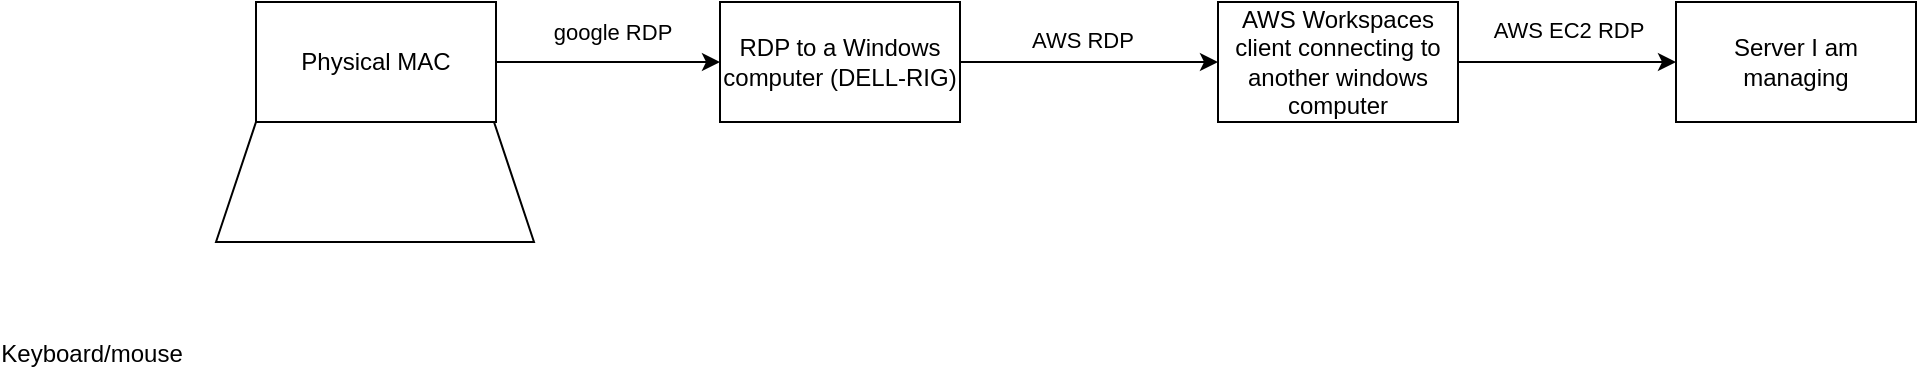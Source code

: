 <mxfile version="13.6.0" type="device" pages="3"><diagram id="1KUUbgheKDFqdA5wSWrC" name="Page-1"><mxGraphModel dx="1426" dy="445" grid="0" gridSize="10" guides="1" tooltips="1" connect="1" arrows="1" fold="1" page="0" pageScale="1" pageWidth="850" pageHeight="1100" math="0" shadow="0"><root><mxCell id="0"/><mxCell id="1" parent="0"/><mxCell id="gsg9Uf2MfDhc--hPrUFu-4" value="google RDP" style="edgeStyle=orthogonalEdgeStyle;rounded=0;orthogonalLoop=1;jettySize=auto;html=1;" edge="1" parent="1" source="gsg9Uf2MfDhc--hPrUFu-1" target="gsg9Uf2MfDhc--hPrUFu-3"><mxGeometry x="0.036" y="15" relative="1" as="geometry"><mxPoint as="offset"/></mxGeometry></mxCell><mxCell id="gsg9Uf2MfDhc--hPrUFu-1" value="Physical MAC" style="rounded=0;whiteSpace=wrap;html=1;" vertex="1" parent="1"><mxGeometry x="66" y="149" width="120" height="60" as="geometry"/></mxCell><mxCell id="gsg9Uf2MfDhc--hPrUFu-7" value="" style="edgeStyle=orthogonalEdgeStyle;rounded=0;orthogonalLoop=1;jettySize=auto;html=1;" edge="1" parent="1" source="gsg9Uf2MfDhc--hPrUFu-3" target="gsg9Uf2MfDhc--hPrUFu-6"><mxGeometry relative="1" as="geometry"/></mxCell><mxCell id="gsg9Uf2MfDhc--hPrUFu-11" value="AWS RDP" style="edgeLabel;html=1;align=center;verticalAlign=middle;resizable=0;points=[];" vertex="1" connectable="0" parent="gsg9Uf2MfDhc--hPrUFu-7"><mxGeometry x="-0.013" y="-2" relative="1" as="geometry"><mxPoint x="-3" y="-13" as="offset"/></mxGeometry></mxCell><mxCell id="gsg9Uf2MfDhc--hPrUFu-3" value="RDP to a Windows computer (DELL-RIG)" style="rounded=0;whiteSpace=wrap;html=1;" vertex="1" parent="1"><mxGeometry x="298" y="149" width="120" height="60" as="geometry"/></mxCell><mxCell id="gsg9Uf2MfDhc--hPrUFu-9" value="" style="edgeStyle=orthogonalEdgeStyle;rounded=0;orthogonalLoop=1;jettySize=auto;html=1;" edge="1" parent="1" source="gsg9Uf2MfDhc--hPrUFu-6" target="gsg9Uf2MfDhc--hPrUFu-8"><mxGeometry relative="1" as="geometry"/></mxCell><mxCell id="gsg9Uf2MfDhc--hPrUFu-12" value="AWS EC2 RDP" style="edgeLabel;html=1;align=center;verticalAlign=middle;resizable=0;points=[];" vertex="1" connectable="0" parent="gsg9Uf2MfDhc--hPrUFu-9"><mxGeometry x="-0.052" relative="1" as="geometry"><mxPoint x="3" y="-16" as="offset"/></mxGeometry></mxCell><mxCell id="gsg9Uf2MfDhc--hPrUFu-6" value="AWS Workspaces client connecting to another windows computer" style="rounded=0;whiteSpace=wrap;html=1;" vertex="1" parent="1"><mxGeometry x="547" y="149" width="120" height="60" as="geometry"/></mxCell><mxCell id="gsg9Uf2MfDhc--hPrUFu-8" value="Server I am managing" style="rounded=0;whiteSpace=wrap;html=1;" vertex="1" parent="1"><mxGeometry x="776" y="149" width="120" height="60" as="geometry"/></mxCell><mxCell id="gsg9Uf2MfDhc--hPrUFu-10" value="Keyboard/mouse" style="text;html=1;strokeColor=none;fillColor=none;align=center;verticalAlign=middle;whiteSpace=wrap;rounded=0;" vertex="1" parent="1"><mxGeometry x="-36" y="315" width="40" height="20" as="geometry"/></mxCell><mxCell id="gsg9Uf2MfDhc--hPrUFu-13" value="" style="shape=trapezoid;perimeter=trapezoidPerimeter;whiteSpace=wrap;html=1;fixedSize=1;" vertex="1" parent="1"><mxGeometry x="46" y="209" width="159" height="60" as="geometry"/></mxCell></root></mxGraphModel></diagram><diagram id="yxXWnPlxe9B7zv92_R-F" name="Windows overview"><mxGraphModel dx="2026" dy="445" grid="1" gridSize="10" guides="1" tooltips="1" connect="1" arrows="1" fold="1" page="1" pageScale="1" pageWidth="850" pageHeight="1100" math="0" shadow="0"><root><mxCell id="ZNMCCi5YTtqY4E7mTYu--0"/><mxCell id="ZNMCCi5YTtqY4E7mTYu--1" parent="ZNMCCi5YTtqY4E7mTYu--0"/><mxCell id="ZNMCCi5YTtqY4E7mTYu--8" style="edgeStyle=orthogonalEdgeStyle;rounded=0;orthogonalLoop=1;jettySize=auto;html=1;entryX=0;entryY=0.5;entryDx=0;entryDy=0;" edge="1" parent="ZNMCCi5YTtqY4E7mTYu--1" source="ZNMCCi5YTtqY4E7mTYu--2" target="ZNMCCi5YTtqY4E7mTYu--4"><mxGeometry relative="1" as="geometry"/></mxCell><mxCell id="ZNMCCi5YTtqY4E7mTYu--2" value="My computer" style="rounded=0;whiteSpace=wrap;html=1;fillColor=#ffe6cc;strokeColor=#d79b00;" vertex="1" parent="ZNMCCi5YTtqY4E7mTYu--1"><mxGeometry x="150" y="140" width="120" height="60" as="geometry"/></mxCell><mxCell id="ZNMCCi5YTtqY4E7mTYu--7" style="edgeStyle=orthogonalEdgeStyle;rounded=0;orthogonalLoop=1;jettySize=auto;html=1;entryX=1;entryY=0.5;entryDx=0;entryDy=0;" edge="1" parent="ZNMCCi5YTtqY4E7mTYu--1" source="ZNMCCi5YTtqY4E7mTYu--3" target="ZNMCCi5YTtqY4E7mTYu--5"><mxGeometry relative="1" as="geometry"/></mxCell><mxCell id="ZNMCCi5YTtqY4E7mTYu--3" value="Vikul's PC" style="rounded=0;whiteSpace=wrap;html=1;fillColor=#d5e8d4;strokeColor=#82b366;" vertex="1" parent="ZNMCCi5YTtqY4E7mTYu--1"><mxGeometry x="640" y="140" width="120" height="60" as="geometry"/></mxCell><mxCell id="ZNMCCi5YTtqY4E7mTYu--6" style="edgeStyle=orthogonalEdgeStyle;rounded=0;orthogonalLoop=1;jettySize=auto;html=1;entryX=0.075;entryY=0.513;entryDx=0;entryDy=0;startArrow=classic;startFill=1;dashed=1;dashPattern=1 1;strokeColor=#FF0000;entryPerimeter=0;" edge="1" parent="ZNMCCi5YTtqY4E7mTYu--1" source="ZNMCCi5YTtqY4E7mTYu--4" target="ZNMCCi5YTtqY4E7mTYu--12"><mxGeometry relative="1" as="geometry"/></mxCell><mxCell id="ZNMCCi5YTtqY4E7mTYu--4" value="Teamviewer" style="rounded=0;whiteSpace=wrap;html=1;fillColor=#dae8fc;strokeColor=#6c8ebf;" vertex="1" parent="ZNMCCi5YTtqY4E7mTYu--1"><mxGeometry x="250" y="220" width="70" height="20" as="geometry"/></mxCell><mxCell id="ZNMCCi5YTtqY4E7mTYu--5" value="Teamviewer" style="rounded=0;whiteSpace=wrap;html=1;fillColor=#dae8fc;strokeColor=#6c8ebf;" vertex="1" parent="ZNMCCi5YTtqY4E7mTYu--1"><mxGeometry x="610" y="220" width="70" height="20" as="geometry"/></mxCell><mxCell id="ZNMCCi5YTtqY4E7mTYu--9" value="Client" style="text;html=1;strokeColor=none;fillColor=none;align=center;verticalAlign=middle;whiteSpace=wrap;rounded=0;" vertex="1" parent="ZNMCCi5YTtqY4E7mTYu--1"><mxGeometry x="250" y="260" width="40" height="20" as="geometry"/></mxCell><mxCell id="ZNMCCi5YTtqY4E7mTYu--10" value="Server" style="text;html=1;strokeColor=none;fillColor=none;align=center;verticalAlign=middle;whiteSpace=wrap;rounded=0;" vertex="1" parent="ZNMCCi5YTtqY4E7mTYu--1"><mxGeometry x="610" y="260" width="40" height="20" as="geometry"/></mxCell><mxCell id="ZNMCCi5YTtqY4E7mTYu--11" value="How to make sure this connection is Secure??&lt;br&gt;&lt;b&gt;Encryption&lt;br&gt;&lt;br&gt;&lt;/b&gt;&lt;b&gt;(Caeser encryption)&amp;nbsp; Used in 56&lt;/b&gt;&lt;b&gt;&lt;br&gt;Banana -&amp;gt; Cbobob (Encrypt)&lt;br&gt;Cbobob -&amp;gt; Banana (Decrypt)&lt;br&gt;&lt;br&gt;Air -&amp;gt; Bjs (Encrypt)&lt;br&gt;Bjs -&amp;gt; Air (Decrypt)&lt;br&gt;&lt;br&gt;Key: Switch one position of the alphabet to right to encrypt and move it back one to left to decrypt. (CSA)&lt;br&gt;&lt;br&gt;&lt;br&gt;&lt;/b&gt;" style="text;html=1;strokeColor=none;fillColor=none;align=center;verticalAlign=middle;whiteSpace=wrap;rounded=0;" vertex="1" parent="ZNMCCi5YTtqY4E7mTYu--1"><mxGeometry x="-360" y="300" width="360" height="220" as="geometry"/></mxCell><mxCell id="ZNMCCi5YTtqY4E7mTYu--12" value="Internet" style="ellipse;shape=cloud;whiteSpace=wrap;html=1;" vertex="1" parent="ZNMCCi5YTtqY4E7mTYu--1"><mxGeometry x="400" y="190" width="120" height="80" as="geometry"/></mxCell><mxCell id="ZNMCCi5YTtqY4E7mTYu--13" style="edgeStyle=orthogonalEdgeStyle;rounded=0;orthogonalLoop=1;jettySize=auto;html=1;entryX=0;entryY=0.5;entryDx=0;entryDy=0;startArrow=classic;startFill=1;dashed=1;dashPattern=1 1;strokeColor=#FF0000;exitX=0.875;exitY=0.5;exitDx=0;exitDy=0;exitPerimeter=0;" edge="1" parent="ZNMCCi5YTtqY4E7mTYu--1" source="ZNMCCi5YTtqY4E7mTYu--12" target="ZNMCCi5YTtqY4E7mTYu--5"><mxGeometry relative="1" as="geometry"><mxPoint x="330" y="240" as="sourcePoint"/><mxPoint x="419" y="241.04" as="targetPoint"/></mxGeometry></mxCell><mxCell id="ZNMCCi5YTtqY4E7mTYu--14" value="How to make sure this connection is Secure??&lt;br&gt;&lt;b&gt;Encryption&lt;br&gt;&lt;br&gt;&lt;/b&gt;&lt;b&gt;In 2020?&lt;/b&gt;&lt;b&gt;&lt;br&gt;1. Banana -&amp;gt; 5n%s...%#dg53 (Encrypt)&lt;br&gt;&lt;/b&gt;&lt;b&gt;2. Banana -&amp;gt; 5m%d...%#dg53 (Encrypt)&lt;br&gt;&lt;/b&gt;&lt;b&gt;2. Banana -&amp;gt; 5b#e...%#dg53 (Encrypt)&lt;br&gt;&lt;/b&gt;&lt;b&gt;&lt;br&gt;&lt;/b&gt;&lt;b&gt;5n%s...%#dg53&lt;/b&gt;&lt;b&gt;&amp;nbsp;-&amp;gt; Banana (Decrypt)&lt;br&gt;&lt;br&gt;Air -&amp;gt; Bjs (Encrypt)&lt;br&gt;Bjs -&amp;gt; Air (Decrypt)&lt;br&gt;&lt;br&gt;Key:&amp;nbsp;&lt;/b&gt;&lt;span style=&quot;color: rgb(29 , 28 , 29) ; font-family: , &amp;#34;applelogo&amp;#34; , sans-serif ; font-size: 15px ; text-align: left ; background-color: rgb(255 , 255 , 255)&quot;&gt;AES 256 bit RSA&lt;/span&gt;&lt;b&gt;&lt;br&gt;&lt;br&gt;&lt;br&gt;&lt;/b&gt;" style="text;html=1;strokeColor=none;fillColor=none;align=center;verticalAlign=middle;whiteSpace=wrap;rounded=0;" vertex="1" parent="ZNMCCi5YTtqY4E7mTYu--1"><mxGeometry x="150" y="350" width="370" height="220" as="geometry"/></mxCell><mxCell id="ZNMCCi5YTtqY4E7mTYu--15" value="Enter : 64728303 (encrypted to) = 0dsnd03ndl%ncdklsmd;vnsdvm (Key ?)" style="text;html=1;strokeColor=none;fillColor=none;align=center;verticalAlign=middle;whiteSpace=wrap;rounded=0;" vertex="1" parent="ZNMCCi5YTtqY4E7mTYu--1"><mxGeometry x="80" y="290" width="460" height="20" as="geometry"/></mxCell><mxCell id="ZNMCCi5YTtqY4E7mTYu--16" value="(key ?) 0dsnd03ndl%ncdklsmd;vnsdvm&amp;nbsp; (decrypted to) = 64728303" style="text;html=1;strokeColor=none;fillColor=none;align=center;verticalAlign=middle;whiteSpace=wrap;rounded=0;" vertex="1" parent="ZNMCCi5YTtqY4E7mTYu--1"><mxGeometry x="610" y="280" width="400" height="30" as="geometry"/></mxCell><mxCell id="ZNMCCi5YTtqY4E7mTYu--17" value="SSL - Encryption" style="text;html=1;strokeColor=none;fillColor=none;align=center;verticalAlign=middle;whiteSpace=wrap;rounded=0;" vertex="1" parent="ZNMCCi5YTtqY4E7mTYu--1"><mxGeometry x="590" y="360" width="150" height="40" as="geometry"/></mxCell></root></mxGraphModel></diagram><diagram id="TcYpJ3EvHDsFloe9DQ88" name="Linux - SSH"><mxGraphModel dx="856" dy="325" grid="1" gridSize="10" guides="1" tooltips="1" connect="1" arrows="1" fold="1" page="1" pageScale="1" pageWidth="850" pageHeight="1100" math="0" shadow="0"><root><mxCell id="yiOpB1bVizImDthcbb4x-0"/><mxCell id="yiOpB1bVizImDthcbb4x-1" parent="yiOpB1bVizImDthcbb4x-0"/><mxCell id="yiOpB1bVizImDthcbb4x-7" style="edgeStyle=orthogonalEdgeStyle;rounded=0;orthogonalLoop=1;jettySize=auto;html=1;entryX=0;entryY=0.5;entryDx=0;entryDy=0;dashed=1;dashPattern=1 1;startArrow=classic;startFill=1;" edge="1" parent="yiOpB1bVizImDthcbb4x-1" source="yiOpB1bVizImDthcbb4x-2" target="yiOpB1bVizImDthcbb4x-4"><mxGeometry relative="1" as="geometry"/></mxCell><mxCell id="yiOpB1bVizImDthcbb4x-2" value="My Computer" style="rounded=0;whiteSpace=wrap;html=1;fillColor=#ffe6cc;strokeColor=#d79b00;" vertex="1" parent="yiOpB1bVizImDthcbb4x-1"><mxGeometry x="120" y="130" width="120" height="60" as="geometry"/></mxCell><mxCell id="yiOpB1bVizImDthcbb4x-6" style="edgeStyle=orthogonalEdgeStyle;rounded=0;orthogonalLoop=1;jettySize=auto;html=1;entryX=1;entryY=0.5;entryDx=0;entryDy=0;dashed=1;dashPattern=1 1;startArrow=classic;startFill=1;" edge="1" parent="yiOpB1bVizImDthcbb4x-1" source="yiOpB1bVizImDthcbb4x-3" target="yiOpB1bVizImDthcbb4x-5"><mxGeometry relative="1" as="geometry"/></mxCell><mxCell id="yiOpB1bVizImDthcbb4x-3" value="Remote Server&lt;br&gt;(Ubuntu)" style="rounded=0;whiteSpace=wrap;html=1;fillColor=#d5e8d4;strokeColor=#82b366;" vertex="1" parent="yiOpB1bVizImDthcbb4x-1"><mxGeometry x="620" y="130" width="120" height="60" as="geometry"/></mxCell><mxCell id="yiOpB1bVizImDthcbb4x-9" style="edgeStyle=orthogonalEdgeStyle;rounded=0;orthogonalLoop=1;jettySize=auto;html=1;entryX=0.07;entryY=0.4;entryDx=0;entryDy=0;entryPerimeter=0;dashed=1;dashPattern=1 1;startArrow=classic;startFill=1;strokeColor=#000000;" edge="1" parent="yiOpB1bVizImDthcbb4x-1" source="yiOpB1bVizImDthcbb4x-4" target="yiOpB1bVizImDthcbb4x-8"><mxGeometry relative="1" as="geometry"/></mxCell><mxCell id="yiOpB1bVizImDthcbb4x-4" value="SSH Client" style="rounded=0;whiteSpace=wrap;html=1;fillColor=#dae8fc;strokeColor=#6c8ebf;" vertex="1" parent="yiOpB1bVizImDthcbb4x-1"><mxGeometry x="200" y="210" width="80" height="20" as="geometry"/></mxCell><mxCell id="yiOpB1bVizImDthcbb4x-5" value="SSH server" style="rounded=0;whiteSpace=wrap;html=1;fillColor=#dae8fc;strokeColor=#6c8ebf;" vertex="1" parent="yiOpB1bVizImDthcbb4x-1"><mxGeometry x="580" y="210" width="80" height="20" as="geometry"/></mxCell><mxCell id="yiOpB1bVizImDthcbb4x-10" style="edgeStyle=orthogonalEdgeStyle;rounded=0;orthogonalLoop=1;jettySize=auto;html=1;dashed=1;dashPattern=1 1;startArrow=classic;startFill=1;strokeColor=#000000;" edge="1" parent="yiOpB1bVizImDthcbb4x-1" source="yiOpB1bVizImDthcbb4x-8" target="yiOpB1bVizImDthcbb4x-5"><mxGeometry relative="1" as="geometry"/></mxCell><mxCell id="yiOpB1bVizImDthcbb4x-8" value="" style="ellipse;shape=cloud;whiteSpace=wrap;html=1;" vertex="1" parent="yiOpB1bVizImDthcbb4x-1"><mxGeometry x="400" y="185" width="90" height="70" as="geometry"/></mxCell><mxCell id="yiOpB1bVizImDthcbb4x-11" value="private key .pem" style="text;html=1;strokeColor=none;fillColor=none;align=center;verticalAlign=middle;whiteSpace=wrap;rounded=0;" vertex="1" parent="yiOpB1bVizImDthcbb4x-1"><mxGeometry x="175" y="255" width="130" height="20" as="geometry"/></mxCell><mxCell id="yiOpB1bVizImDthcbb4x-12" value="public key .pub" style="text;html=1;strokeColor=none;fillColor=none;align=center;verticalAlign=middle;whiteSpace=wrap;rounded=0;" vertex="1" parent="yiOpB1bVizImDthcbb4x-1"><mxGeometry x="570" y="250" width="130" height="20" as="geometry"/></mxCell></root></mxGraphModel></diagram></mxfile>